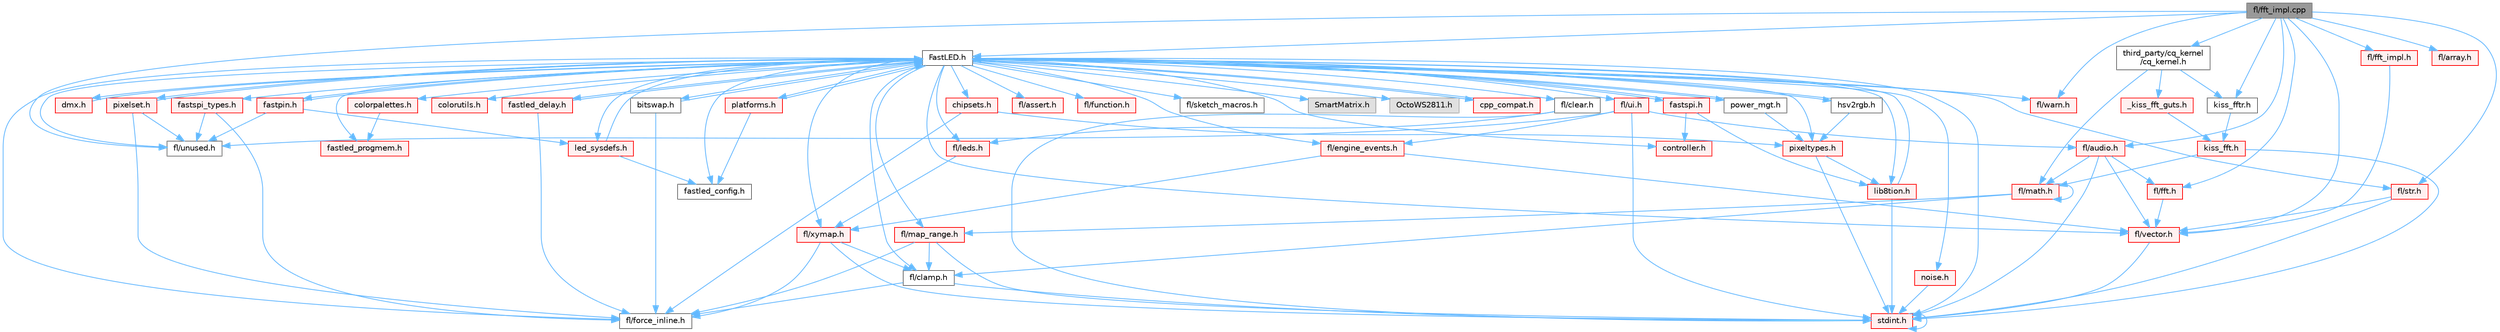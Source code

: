 digraph "fl/fft_impl.cpp"
{
 // INTERACTIVE_SVG=YES
 // LATEX_PDF_SIZE
  bgcolor="transparent";
  edge [fontname=Helvetica,fontsize=10,labelfontname=Helvetica,labelfontsize=10];
  node [fontname=Helvetica,fontsize=10,shape=box,height=0.2,width=0.4];
  Node1 [id="Node000001",label="fl/fft_impl.cpp",height=0.2,width=0.4,color="gray40", fillcolor="grey60", style="filled", fontcolor="black",tooltip=" "];
  Node1 -> Node2 [id="edge1_Node000001_Node000002",color="steelblue1",style="solid",tooltip=" "];
  Node2 [id="Node000002",label="FastLED.h",height=0.2,width=0.4,color="grey40", fillcolor="white", style="filled",URL="$db/d97/_fast_l_e_d_8h.html",tooltip="central include file for FastLED, defines the CFastLED class/object"];
  Node2 -> Node3 [id="edge2_Node000002_Node000003",color="steelblue1",style="solid",tooltip=" "];
  Node3 [id="Node000003",label="stdint.h",height=0.2,width=0.4,color="red", fillcolor="#FFF0F0", style="filled",URL="$df/dd8/stdint_8h.html",tooltip=" "];
  Node3 -> Node3 [id="edge3_Node000003_Node000003",color="steelblue1",style="solid",tooltip=" "];
  Node2 -> Node5 [id="edge4_Node000002_Node000005",color="steelblue1",style="solid",tooltip=" "];
  Node5 [id="Node000005",label="SmartMatrix.h",height=0.2,width=0.4,color="grey60", fillcolor="#E0E0E0", style="filled",tooltip=" "];
  Node2 -> Node6 [id="edge5_Node000002_Node000006",color="steelblue1",style="solid",tooltip=" "];
  Node6 [id="Node000006",label="OctoWS2811.h",height=0.2,width=0.4,color="grey60", fillcolor="#E0E0E0", style="filled",tooltip=" "];
  Node2 -> Node7 [id="edge6_Node000002_Node000007",color="steelblue1",style="solid",tooltip=" "];
  Node7 [id="Node000007",label="fl/force_inline.h",height=0.2,width=0.4,color="grey40", fillcolor="white", style="filled",URL="$d4/d64/force__inline_8h.html",tooltip=" "];
  Node2 -> Node8 [id="edge7_Node000002_Node000008",color="steelblue1",style="solid",tooltip=" "];
  Node8 [id="Node000008",label="cpp_compat.h",height=0.2,width=0.4,color="red", fillcolor="#FFF0F0", style="filled",URL="$d9/d13/cpp__compat_8h.html",tooltip="Compatibility functions based on C++ version."];
  Node8 -> Node2 [id="edge8_Node000008_Node000002",color="steelblue1",style="solid",tooltip=" "];
  Node2 -> Node10 [id="edge9_Node000002_Node000010",color="steelblue1",style="solid",tooltip=" "];
  Node10 [id="Node000010",label="fastled_config.h",height=0.2,width=0.4,color="grey40", fillcolor="white", style="filled",URL="$d5/d11/fastled__config_8h.html",tooltip="Contains definitions that can be used to configure FastLED at compile time."];
  Node2 -> Node11 [id="edge10_Node000002_Node000011",color="steelblue1",style="solid",tooltip=" "];
  Node11 [id="Node000011",label="led_sysdefs.h",height=0.2,width=0.4,color="red", fillcolor="#FFF0F0", style="filled",URL="$d9/d3e/led__sysdefs_8h.html",tooltip="Determines which platform system definitions to include."];
  Node11 -> Node2 [id="edge11_Node000011_Node000002",color="steelblue1",style="solid",tooltip=" "];
  Node11 -> Node10 [id="edge12_Node000011_Node000010",color="steelblue1",style="solid",tooltip=" "];
  Node2 -> Node13 [id="edge13_Node000002_Node000013",color="steelblue1",style="solid",tooltip=" "];
  Node13 [id="Node000013",label="fastled_delay.h",height=0.2,width=0.4,color="red", fillcolor="#FFF0F0", style="filled",URL="$d0/da8/fastled__delay_8h.html",tooltip="Utility functions and classes for managing delay cycles."];
  Node13 -> Node2 [id="edge14_Node000013_Node000002",color="steelblue1",style="solid",tooltip=" "];
  Node13 -> Node7 [id="edge15_Node000013_Node000007",color="steelblue1",style="solid",tooltip=" "];
  Node2 -> Node15 [id="edge16_Node000002_Node000015",color="steelblue1",style="solid",tooltip=" "];
  Node15 [id="Node000015",label="bitswap.h",height=0.2,width=0.4,color="grey40", fillcolor="white", style="filled",URL="$de/ded/bitswap_8h.html",tooltip="Functions for doing a rotation of bits/bytes used by parallel output."];
  Node15 -> Node2 [id="edge17_Node000015_Node000002",color="steelblue1",style="solid",tooltip=" "];
  Node15 -> Node7 [id="edge18_Node000015_Node000007",color="steelblue1",style="solid",tooltip=" "];
  Node2 -> Node16 [id="edge19_Node000002_Node000016",color="steelblue1",style="solid",tooltip=" "];
  Node16 [id="Node000016",label="controller.h",height=0.2,width=0.4,color="red", fillcolor="#FFF0F0", style="filled",URL="$d2/dd9/controller_8h.html",tooltip="deprecated: base definitions used by led controllers for writing out led data"];
  Node2 -> Node70 [id="edge20_Node000002_Node000070",color="steelblue1",style="solid",tooltip=" "];
  Node70 [id="Node000070",label="fastpin.h",height=0.2,width=0.4,color="red", fillcolor="#FFF0F0", style="filled",URL="$db/d65/fastpin_8h.html",tooltip="Class base definitions for defining fast pin access."];
  Node70 -> Node2 [id="edge21_Node000070_Node000002",color="steelblue1",style="solid",tooltip=" "];
  Node70 -> Node11 [id="edge22_Node000070_Node000011",color="steelblue1",style="solid",tooltip=" "];
  Node70 -> Node37 [id="edge23_Node000070_Node000037",color="steelblue1",style="solid",tooltip=" "];
  Node37 [id="Node000037",label="fl/unused.h",height=0.2,width=0.4,color="grey40", fillcolor="white", style="filled",URL="$d8/d4b/unused_8h.html",tooltip=" "];
  Node2 -> Node71 [id="edge24_Node000002_Node000071",color="steelblue1",style="solid",tooltip=" "];
  Node71 [id="Node000071",label="fastspi_types.h",height=0.2,width=0.4,color="red", fillcolor="#FFF0F0", style="filled",URL="$d2/ddb/fastspi__types_8h.html",tooltip="Data types and constants used by SPI interfaces."];
  Node71 -> Node7 [id="edge25_Node000071_Node000007",color="steelblue1",style="solid",tooltip=" "];
  Node71 -> Node37 [id="edge26_Node000071_Node000037",color="steelblue1",style="solid",tooltip=" "];
  Node2 -> Node72 [id="edge27_Node000002_Node000072",color="steelblue1",style="solid",tooltip=" "];
  Node72 [id="Node000072",label="dmx.h",height=0.2,width=0.4,color="red", fillcolor="#FFF0F0", style="filled",URL="$d3/de1/dmx_8h.html",tooltip="Defines the DMX512-based LED controllers."];
  Node72 -> Node2 [id="edge28_Node000072_Node000002",color="steelblue1",style="solid",tooltip=" "];
  Node2 -> Node75 [id="edge29_Node000002_Node000075",color="steelblue1",style="solid",tooltip=" "];
  Node75 [id="Node000075",label="platforms.h",height=0.2,width=0.4,color="red", fillcolor="#FFF0F0", style="filled",URL="$da/dc9/platforms_8h.html",tooltip="Determines which platforms headers to include."];
  Node75 -> Node2 [id="edge30_Node000075_Node000002",color="steelblue1",style="solid",tooltip=" "];
  Node75 -> Node10 [id="edge31_Node000075_Node000010",color="steelblue1",style="solid",tooltip=" "];
  Node2 -> Node77 [id="edge32_Node000002_Node000077",color="steelblue1",style="solid",tooltip=" "];
  Node77 [id="Node000077",label="fastled_progmem.h",height=0.2,width=0.4,color="red", fillcolor="#FFF0F0", style="filled",URL="$df/dab/fastled__progmem_8h.html",tooltip="Wrapper definitions to allow seamless use of PROGMEM in environments that have it."];
  Node2 -> Node19 [id="edge33_Node000002_Node000019",color="steelblue1",style="solid",tooltip=" "];
  Node19 [id="Node000019",label="lib8tion.h",height=0.2,width=0.4,color="red", fillcolor="#FFF0F0", style="filled",URL="$df/da5/lib8tion_8h.html",tooltip="Fast, efficient 8-bit math functions specifically designed for high-performance LED programming."];
  Node19 -> Node2 [id="edge34_Node000019_Node000002",color="steelblue1",style="solid",tooltip=" "];
  Node19 -> Node3 [id="edge35_Node000019_Node000003",color="steelblue1",style="solid",tooltip=" "];
  Node2 -> Node18 [id="edge36_Node000002_Node000018",color="steelblue1",style="solid",tooltip=" "];
  Node18 [id="Node000018",label="pixeltypes.h",height=0.2,width=0.4,color="red", fillcolor="#FFF0F0", style="filled",URL="$d2/dba/pixeltypes_8h.html",tooltip="Includes defintions for RGB and HSV pixels."];
  Node18 -> Node3 [id="edge37_Node000018_Node000003",color="steelblue1",style="solid",tooltip=" "];
  Node18 -> Node19 [id="edge38_Node000018_Node000019",color="steelblue1",style="solid",tooltip=" "];
  Node2 -> Node78 [id="edge39_Node000002_Node000078",color="steelblue1",style="solid",tooltip=" "];
  Node78 [id="Node000078",label="hsv2rgb.h",height=0.2,width=0.4,color="grey40", fillcolor="white", style="filled",URL="$de/d9a/hsv2rgb_8h.html",tooltip="Functions to convert from the HSV colorspace to the RGB colorspace."];
  Node78 -> Node2 [id="edge40_Node000078_Node000002",color="steelblue1",style="solid",tooltip=" "];
  Node78 -> Node18 [id="edge41_Node000078_Node000018",color="steelblue1",style="solid",tooltip=" "];
  Node2 -> Node79 [id="edge42_Node000002_Node000079",color="steelblue1",style="solid",tooltip=" "];
  Node79 [id="Node000079",label="colorutils.h",height=0.2,width=0.4,color="red", fillcolor="#FFF0F0", style="filled",URL="$d1/dfb/colorutils_8h.html",tooltip=" "];
  Node2 -> Node84 [id="edge43_Node000002_Node000084",color="steelblue1",style="solid",tooltip=" "];
  Node84 [id="Node000084",label="pixelset.h",height=0.2,width=0.4,color="red", fillcolor="#FFF0F0", style="filled",URL="$d4/d46/pixelset_8h.html",tooltip="Declares classes for managing logical groups of LEDs."];
  Node84 -> Node7 [id="edge44_Node000084_Node000007",color="steelblue1",style="solid",tooltip=" "];
  Node84 -> Node37 [id="edge45_Node000084_Node000037",color="steelblue1",style="solid",tooltip=" "];
  Node84 -> Node2 [id="edge46_Node000084_Node000002",color="steelblue1",style="solid",tooltip=" "];
  Node2 -> Node85 [id="edge47_Node000002_Node000085",color="steelblue1",style="solid",tooltip=" "];
  Node85 [id="Node000085",label="colorpalettes.h",height=0.2,width=0.4,color="red", fillcolor="#FFF0F0", style="filled",URL="$dc/dcc/colorpalettes_8h.html",tooltip="Declarations for the predefined color palettes supplied by FastLED."];
  Node85 -> Node77 [id="edge48_Node000085_Node000077",color="steelblue1",style="solid",tooltip=" "];
  Node2 -> Node86 [id="edge49_Node000002_Node000086",color="steelblue1",style="solid",tooltip=" "];
  Node86 [id="Node000086",label="noise.h",height=0.2,width=0.4,color="red", fillcolor="#FFF0F0", style="filled",URL="$d1/d31/noise_8h.html",tooltip="Functions to generate and fill arrays with noise."];
  Node86 -> Node3 [id="edge50_Node000086_Node000003",color="steelblue1",style="solid",tooltip=" "];
  Node2 -> Node87 [id="edge51_Node000002_Node000087",color="steelblue1",style="solid",tooltip=" "];
  Node87 [id="Node000087",label="power_mgt.h",height=0.2,width=0.4,color="grey40", fillcolor="white", style="filled",URL="$dc/d5b/power__mgt_8h.html",tooltip="Functions to limit the power used by FastLED."];
  Node87 -> Node2 [id="edge52_Node000087_Node000002",color="steelblue1",style="solid",tooltip=" "];
  Node87 -> Node18 [id="edge53_Node000087_Node000018",color="steelblue1",style="solid",tooltip=" "];
  Node2 -> Node88 [id="edge54_Node000002_Node000088",color="steelblue1",style="solid",tooltip=" "];
  Node88 [id="Node000088",label="fastspi.h",height=0.2,width=0.4,color="red", fillcolor="#FFF0F0", style="filled",URL="$d6/ddc/fastspi_8h.html",tooltip="Serial peripheral interface (SPI) definitions per platform."];
  Node88 -> Node2 [id="edge55_Node000088_Node000002",color="steelblue1",style="solid",tooltip=" "];
  Node88 -> Node16 [id="edge56_Node000088_Node000016",color="steelblue1",style="solid",tooltip=" "];
  Node88 -> Node19 [id="edge57_Node000088_Node000019",color="steelblue1",style="solid",tooltip=" "];
  Node2 -> Node90 [id="edge58_Node000002_Node000090",color="steelblue1",style="solid",tooltip=" "];
  Node90 [id="Node000090",label="chipsets.h",height=0.2,width=0.4,color="red", fillcolor="#FFF0F0", style="filled",URL="$db/d66/chipsets_8h.html",tooltip="Contains the bulk of the definitions for the various LED chipsets supported."];
  Node90 -> Node18 [id="edge59_Node000090_Node000018",color="steelblue1",style="solid",tooltip=" "];
  Node90 -> Node7 [id="edge60_Node000090_Node000007",color="steelblue1",style="solid",tooltip=" "];
  Node2 -> Node59 [id="edge61_Node000002_Node000059",color="steelblue1",style="solid",tooltip=" "];
  Node59 [id="Node000059",label="fl/engine_events.h",height=0.2,width=0.4,color="red", fillcolor="#FFF0F0", style="filled",URL="$db/dc0/engine__events_8h.html",tooltip=" "];
  Node59 -> Node40 [id="edge62_Node000059_Node000040",color="steelblue1",style="solid",tooltip=" "];
  Node40 [id="Node000040",label="fl/vector.h",height=0.2,width=0.4,color="red", fillcolor="#FFF0F0", style="filled",URL="$d6/d68/vector_8h.html",tooltip=" "];
  Node40 -> Node3 [id="edge63_Node000040_Node000003",color="steelblue1",style="solid",tooltip=" "];
  Node59 -> Node67 [id="edge64_Node000059_Node000067",color="steelblue1",style="solid",tooltip=" "];
  Node67 [id="Node000067",label="fl/xymap.h",height=0.2,width=0.4,color="red", fillcolor="#FFF0F0", style="filled",URL="$da/d61/xymap_8h.html",tooltip=" "];
  Node67 -> Node3 [id="edge65_Node000067_Node000003",color="steelblue1",style="solid",tooltip=" "];
  Node67 -> Node28 [id="edge66_Node000067_Node000028",color="steelblue1",style="solid",tooltip=" "];
  Node28 [id="Node000028",label="fl/clamp.h",height=0.2,width=0.4,color="grey40", fillcolor="white", style="filled",URL="$d6/dd3/clamp_8h.html",tooltip=" "];
  Node28 -> Node3 [id="edge67_Node000028_Node000003",color="steelblue1",style="solid",tooltip=" "];
  Node28 -> Node7 [id="edge68_Node000028_Node000007",color="steelblue1",style="solid",tooltip=" "];
  Node67 -> Node7 [id="edge69_Node000067_Node000007",color="steelblue1",style="solid",tooltip=" "];
  Node2 -> Node91 [id="edge70_Node000002_Node000091",color="steelblue1",style="solid",tooltip=" "];
  Node91 [id="Node000091",label="fl/leds.h",height=0.2,width=0.4,color="red", fillcolor="#FFF0F0", style="filled",URL="$da/d78/leds_8h.html",tooltip=" "];
  Node91 -> Node67 [id="edge71_Node000091_Node000067",color="steelblue1",style="solid",tooltip=" "];
  Node2 -> Node25 [id="edge72_Node000002_Node000025",color="steelblue1",style="solid",tooltip=" "];
  Node25 [id="Node000025",label="fl/str.h",height=0.2,width=0.4,color="red", fillcolor="#FFF0F0", style="filled",URL="$d1/d93/str_8h.html",tooltip=" "];
  Node25 -> Node3 [id="edge73_Node000025_Node000003",color="steelblue1",style="solid",tooltip=" "];
  Node25 -> Node40 [id="edge74_Node000025_Node000040",color="steelblue1",style="solid",tooltip=" "];
  Node2 -> Node67 [id="edge75_Node000002_Node000067",color="steelblue1",style="solid",tooltip=" "];
  Node2 -> Node28 [id="edge76_Node000002_Node000028",color="steelblue1",style="solid",tooltip=" "];
  Node2 -> Node29 [id="edge77_Node000002_Node000029",color="steelblue1",style="solid",tooltip=" "];
  Node29 [id="Node000029",label="fl/map_range.h",height=0.2,width=0.4,color="red", fillcolor="#FFF0F0", style="filled",URL="$d1/d47/map__range_8h.html",tooltip=" "];
  Node29 -> Node3 [id="edge78_Node000029_Node000003",color="steelblue1",style="solid",tooltip=" "];
  Node29 -> Node28 [id="edge79_Node000029_Node000028",color="steelblue1",style="solid",tooltip=" "];
  Node29 -> Node7 [id="edge80_Node000029_Node000007",color="steelblue1",style="solid",tooltip=" "];
  Node2 -> Node92 [id="edge81_Node000002_Node000092",color="steelblue1",style="solid",tooltip=" "];
  Node92 [id="Node000092",label="fl/warn.h",height=0.2,width=0.4,color="red", fillcolor="#FFF0F0", style="filled",URL="$de/d77/warn_8h.html",tooltip=" "];
  Node2 -> Node63 [id="edge82_Node000002_Node000063",color="steelblue1",style="solid",tooltip=" "];
  Node63 [id="Node000063",label="fl/assert.h",height=0.2,width=0.4,color="red", fillcolor="#FFF0F0", style="filled",URL="$dc/da7/assert_8h.html",tooltip=" "];
  Node2 -> Node37 [id="edge83_Node000002_Node000037",color="steelblue1",style="solid",tooltip=" "];
  Node2 -> Node40 [id="edge84_Node000002_Node000040",color="steelblue1",style="solid",tooltip=" "];
  Node2 -> Node95 [id="edge85_Node000002_Node000095",color="steelblue1",style="solid",tooltip=" "];
  Node95 [id="Node000095",label="fl/function.h",height=0.2,width=0.4,color="red", fillcolor="#FFF0F0", style="filled",URL="$dd/d67/function_8h.html",tooltip=" "];
  Node2 -> Node96 [id="edge86_Node000002_Node000096",color="steelblue1",style="solid",tooltip=" "];
  Node96 [id="Node000096",label="fl/clear.h",height=0.2,width=0.4,color="grey40", fillcolor="white", style="filled",URL="$df/db0/clear_8h.html",tooltip=" "];
  Node96 -> Node91 [id="edge87_Node000096_Node000091",color="steelblue1",style="solid",tooltip=" "];
  Node96 -> Node3 [id="edge88_Node000096_Node000003",color="steelblue1",style="solid",tooltip=" "];
  Node2 -> Node97 [id="edge89_Node000002_Node000097",color="steelblue1",style="solid",tooltip=" "];
  Node97 [id="Node000097",label="fl/ui.h",height=0.2,width=0.4,color="red", fillcolor="#FFF0F0", style="filled",URL="$d9/d3b/ui_8h.html",tooltip=" "];
  Node97 -> Node3 [id="edge90_Node000097_Node000003",color="steelblue1",style="solid",tooltip=" "];
  Node97 -> Node98 [id="edge91_Node000097_Node000098",color="steelblue1",style="solid",tooltip=" "];
  Node98 [id="Node000098",label="fl/audio.h",height=0.2,width=0.4,color="red", fillcolor="#FFF0F0", style="filled",URL="$da/d09/audio_8h.html",tooltip=" "];
  Node98 -> Node99 [id="edge92_Node000098_Node000099",color="steelblue1",style="solid",tooltip=" "];
  Node99 [id="Node000099",label="fl/fft.h",height=0.2,width=0.4,color="red", fillcolor="#FFF0F0", style="filled",URL="$d7/d76/fft_8h.html",tooltip=" "];
  Node99 -> Node40 [id="edge93_Node000099_Node000040",color="steelblue1",style="solid",tooltip=" "];
  Node98 -> Node27 [id="edge94_Node000098_Node000027",color="steelblue1",style="solid",tooltip=" "];
  Node27 [id="Node000027",label="fl/math.h",height=0.2,width=0.4,color="red", fillcolor="#FFF0F0", style="filled",URL="$df/db1/math_8h.html",tooltip=" "];
  Node27 -> Node28 [id="edge95_Node000027_Node000028",color="steelblue1",style="solid",tooltip=" "];
  Node27 -> Node29 [id="edge96_Node000027_Node000029",color="steelblue1",style="solid",tooltip=" "];
  Node27 -> Node27 [id="edge97_Node000027_Node000027",color="steelblue1",style="solid",tooltip=" "];
  Node98 -> Node40 [id="edge98_Node000098_Node000040",color="steelblue1",style="solid",tooltip=" "];
  Node98 -> Node3 [id="edge99_Node000098_Node000003",color="steelblue1",style="solid",tooltip=" "];
  Node97 -> Node59 [id="edge100_Node000097_Node000059",color="steelblue1",style="solid",tooltip=" "];
  Node97 -> Node37 [id="edge101_Node000097_Node000037",color="steelblue1",style="solid",tooltip=" "];
  Node2 -> Node106 [id="edge102_Node000002_Node000106",color="steelblue1",style="solid",tooltip=" "];
  Node106 [id="Node000106",label="fl/sketch_macros.h",height=0.2,width=0.4,color="grey40", fillcolor="white", style="filled",URL="$d1/dbc/sketch__macros_8h.html",tooltip=" "];
  Node1 -> Node107 [id="edge103_Node000001_Node000107",color="steelblue1",style="solid",tooltip=" "];
  Node107 [id="Node000107",label="third_party/cq_kernel\l/cq_kernel.h",height=0.2,width=0.4,color="grey40", fillcolor="white", style="filled",URL="$d1/dda/cq__kernel_8h.html",tooltip=" "];
  Node107 -> Node27 [id="edge104_Node000107_Node000027",color="steelblue1",style="solid",tooltip=" "];
  Node107 -> Node108 [id="edge105_Node000107_Node000108",color="steelblue1",style="solid",tooltip=" "];
  Node108 [id="Node000108",label="_kiss_fft_guts.h",height=0.2,width=0.4,color="red", fillcolor="#FFF0F0", style="filled",URL="$d3/d74/__kiss__fft__guts_8h.html",tooltip=" "];
  Node108 -> Node109 [id="edge106_Node000108_Node000109",color="steelblue1",style="solid",tooltip=" "];
  Node109 [id="Node000109",label="kiss_fft.h",height=0.2,width=0.4,color="red", fillcolor="#FFF0F0", style="filled",URL="$d0/dc9/kiss__fft_8h.html",tooltip=" "];
  Node109 -> Node3 [id="edge107_Node000109_Node000003",color="steelblue1",style="solid",tooltip=" "];
  Node109 -> Node27 [id="edge108_Node000109_Node000027",color="steelblue1",style="solid",tooltip=" "];
  Node107 -> Node113 [id="edge109_Node000107_Node000113",color="steelblue1",style="solid",tooltip=" "];
  Node113 [id="Node000113",label="kiss_fftr.h",height=0.2,width=0.4,color="grey40", fillcolor="white", style="filled",URL="$dc/da7/kiss__fftr_8h.html",tooltip=" "];
  Node113 -> Node109 [id="edge110_Node000113_Node000109",color="steelblue1",style="solid",tooltip=" "];
  Node1 -> Node113 [id="edge111_Node000001_Node000113",color="steelblue1",style="solid",tooltip=" "];
  Node1 -> Node114 [id="edge112_Node000001_Node000114",color="steelblue1",style="solid",tooltip=" "];
  Node114 [id="Node000114",label="fl/array.h",height=0.2,width=0.4,color="red", fillcolor="#FFF0F0", style="filled",URL="$db/d63/array_8h.html",tooltip=" "];
  Node1 -> Node98 [id="edge113_Node000001_Node000098",color="steelblue1",style="solid",tooltip=" "];
  Node1 -> Node99 [id="edge114_Node000001_Node000099",color="steelblue1",style="solid",tooltip=" "];
  Node1 -> Node115 [id="edge115_Node000001_Node000115",color="steelblue1",style="solid",tooltip=" "];
  Node115 [id="Node000115",label="fl/fft_impl.h",height=0.2,width=0.4,color="red", fillcolor="#FFF0F0", style="filled",URL="$df/d73/fft__impl_8h.html",tooltip=" "];
  Node115 -> Node40 [id="edge116_Node000115_Node000040",color="steelblue1",style="solid",tooltip=" "];
  Node1 -> Node25 [id="edge117_Node000001_Node000025",color="steelblue1",style="solid",tooltip=" "];
  Node1 -> Node37 [id="edge118_Node000001_Node000037",color="steelblue1",style="solid",tooltip=" "];
  Node1 -> Node40 [id="edge119_Node000001_Node000040",color="steelblue1",style="solid",tooltip=" "];
  Node1 -> Node92 [id="edge120_Node000001_Node000092",color="steelblue1",style="solid",tooltip=" "];
}
